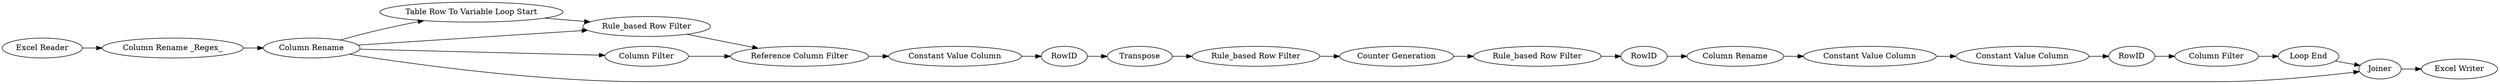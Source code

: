 digraph {
	"-8239411211942989459_14" [label="Rule_based Row Filter"]
	"-8239411211942989459_4" [label="Column Filter"]
	"-8239411211942989459_22" [label=Joiner]
	"-8239411211942989459_10" [label="Constant Value Column"]
	"-8239411211942989459_1" [label="Excel Reader"]
	"-8239411211942989459_23" [label="Excel Writer"]
	"-8239411211942989459_11" [label=RowID]
	"-8239411211942989459_7" [label="Reference Column Filter"]
	"-8239411211942989459_2" [label="Table Row To Variable Loop Start"]
	"-8239411211942989459_19" [label=RowID]
	"-8239411211942989459_5" [label="Rule_based Row Filter"]
	"-8239411211942989459_6" [label=Transpose]
	"-8239411211942989459_21" [label="Loop End"]
	"-8239411211942989459_17" [label="Constant Value Column"]
	"-8239411211942989459_15" [label=RowID]
	"-8239411211942989459_16" [label="Column Rename"]
	"-8239411211942989459_18" [label="Constant Value Column"]
	"-8239411211942989459_20" [label="Column Filter"]
	"-8239411211942989459_12" [label="Rule_based Row Filter"]
	"-8239411211942989459_9" [label="Column Rename"]
	"-8239411211942989459_8" [label="Column Rename _Regex_"]
	"-8239411211942989459_13" [label="Counter Generation"]
	"-8239411211942989459_12" -> "-8239411211942989459_13"
	"-8239411211942989459_14" -> "-8239411211942989459_15"
	"-8239411211942989459_13" -> "-8239411211942989459_14"
	"-8239411211942989459_20" -> "-8239411211942989459_21"
	"-8239411211942989459_18" -> "-8239411211942989459_19"
	"-8239411211942989459_8" -> "-8239411211942989459_9"
	"-8239411211942989459_22" -> "-8239411211942989459_23"
	"-8239411211942989459_16" -> "-8239411211942989459_17"
	"-8239411211942989459_4" -> "-8239411211942989459_7"
	"-8239411211942989459_2" -> "-8239411211942989459_5"
	"-8239411211942989459_10" -> "-8239411211942989459_11"
	"-8239411211942989459_7" -> "-8239411211942989459_10"
	"-8239411211942989459_9" -> "-8239411211942989459_2"
	"-8239411211942989459_19" -> "-8239411211942989459_20"
	"-8239411211942989459_9" -> "-8239411211942989459_4"
	"-8239411211942989459_1" -> "-8239411211942989459_8"
	"-8239411211942989459_11" -> "-8239411211942989459_6"
	"-8239411211942989459_17" -> "-8239411211942989459_18"
	"-8239411211942989459_6" -> "-8239411211942989459_12"
	"-8239411211942989459_15" -> "-8239411211942989459_16"
	"-8239411211942989459_9" -> "-8239411211942989459_5"
	"-8239411211942989459_9" -> "-8239411211942989459_22"
	"-8239411211942989459_21" -> "-8239411211942989459_22"
	"-8239411211942989459_5" -> "-8239411211942989459_7"
	rankdir=LR
}
